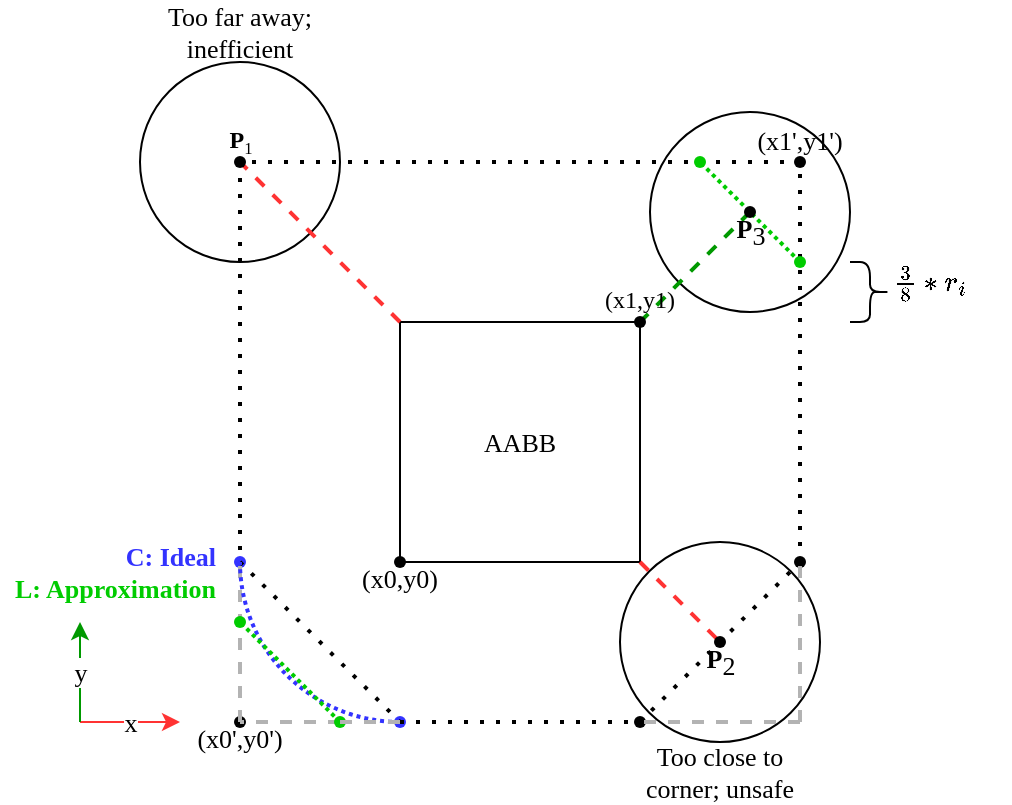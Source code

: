 <mxfile version="19.0.3" type="device"><diagram id="nH9aVXBbP_r5cYdgWxGc" name="Page-1"><mxGraphModel dx="813" dy="502" grid="1" gridSize="10" guides="1" tooltips="1" connect="1" arrows="1" fold="1" page="1" pageScale="1" pageWidth="850" pageHeight="1100" math="1" shadow="0"><root><mxCell id="0"/><mxCell id="1" parent="0"/><mxCell id="vu-1LdB382LjK4L59KBm-3" value="" style="ellipse;whiteSpace=wrap;html=1;aspect=fixed;fillColor=none;" parent="1" vertex="1"><mxGeometry x="485" y="255" width="100" height="100" as="geometry"/></mxCell><mxCell id="jx-uV3TGk9vNXmSkRWwZ-8" value="" style="ellipse;whiteSpace=wrap;html=1;aspect=fixed;fillColor=none;" parent="1" vertex="1"><mxGeometry x="230" y="230" width="100" height="100" as="geometry"/></mxCell><mxCell id="uNA07l31WwRqRe0Ga6hQ-1" value="AABB" style="rounded=0;whiteSpace=wrap;html=1;fontFamily=Comptuer Modern;fontSource=http%3A%2F%2Fmirrors.ctan.org%2Ffonts%2Fcm-unicode%2Ffonts%2Fotf%2Fcmunbxo.otf;fontSize=13;" parent="1" vertex="1"><mxGeometry x="360" y="360" width="120" height="120" as="geometry"/></mxCell><mxCell id="uNA07l31WwRqRe0Ga6hQ-5" value="" style="shape=waypoint;sketch=0;fillStyle=solid;size=6;pointerEvents=1;points=[];fillColor=none;resizable=0;rotatable=0;perimeter=centerPerimeter;snapToPoint=1;fontFamily=Comptuer Modern;fontSource=http%3A%2F%2Fmirrors.ctan.org%2Ffonts%2Fcm-unicode%2Ffonts%2Fotf%2Fcmunbxo.otf;" parent="1" vertex="1"><mxGeometry x="540" y="460" width="40" height="40" as="geometry"/></mxCell><mxCell id="uNA07l31WwRqRe0Ga6hQ-6" value="" style="shape=waypoint;sketch=0;fillStyle=solid;size=6;pointerEvents=1;points=[];fillColor=none;resizable=0;rotatable=0;perimeter=centerPerimeter;snapToPoint=1;fontFamily=Comptuer Modern;fontSource=http%3A%2F%2Fmirrors.ctan.org%2Ffonts%2Fcm-unicode%2Ffonts%2Fotf%2Fcmunbxo.otf;" parent="1" vertex="1"><mxGeometry x="460" y="540" width="40" height="40" as="geometry"/></mxCell><mxCell id="uNA07l31WwRqRe0Ga6hQ-8" value="" style="shape=waypoint;sketch=0;fillStyle=solid;size=6;pointerEvents=1;points=[];fillColor=none;resizable=0;rotatable=0;perimeter=centerPerimeter;snapToPoint=1;fontFamily=Comptuer Modern;fontSource=http%3A%2F%2Fmirrors.ctan.org%2Ffonts%2Fcm-unicode%2Ffonts%2Fotf%2Fcmunbxo.otf;strokeColor=#3333FF;" parent="1" vertex="1"><mxGeometry x="260" y="460" width="40" height="40" as="geometry"/></mxCell><mxCell id="uNA07l31WwRqRe0Ga6hQ-9" value="" style="shape=waypoint;sketch=0;fillStyle=solid;size=6;pointerEvents=1;points=[];fillColor=none;resizable=0;rotatable=0;perimeter=centerPerimeter;snapToPoint=1;fontFamily=Comptuer Modern;fontSource=http%3A%2F%2Fmirrors.ctan.org%2Ffonts%2Fcm-unicode%2Ffonts%2Fotf%2Fcmunbxo.otf;strokeColor=#3333FF;" parent="1" vertex="1"><mxGeometry x="340" y="540" width="40" height="40" as="geometry"/></mxCell><mxCell id="uNA07l31WwRqRe0Ga6hQ-12" value="" style="endArrow=none;dashed=1;html=1;dashPattern=1 3;strokeWidth=2;rounded=0;fontFamily=Comptuer Modern;fontSource=http%3A%2F%2Fmirrors.ctan.org%2Ffonts%2Fcm-unicode%2Ffonts%2Fotf%2Fcmunbxo.otf;entryX=0.5;entryY=0.5;entryDx=0;entryDy=0;entryPerimeter=0;exitX=0.46;exitY=0.437;exitDx=0;exitDy=0;exitPerimeter=0;" parent="1" source="jx-uV3TGk9vNXmSkRWwZ-7" target="jx-uV3TGk9vNXmSkRWwZ-11" edge="1"><mxGeometry width="50" height="50" relative="1" as="geometry"><mxPoint x="480" y="280" as="sourcePoint"/><mxPoint x="360" y="280" as="targetPoint"/></mxGeometry></mxCell><mxCell id="uNA07l31WwRqRe0Ga6hQ-14" value="" style="endArrow=none;dashed=1;html=1;dashPattern=1 3;strokeWidth=2;rounded=0;fontFamily=Comptuer Modern;fontSource=http%3A%2F%2Fmirrors.ctan.org%2Ffonts%2Fcm-unicode%2Ffonts%2Fotf%2Fcmunbxo.otf;entryX=0.46;entryY=0.537;entryDx=0;entryDy=0;entryPerimeter=0;exitX=0.466;exitY=0.543;exitDx=0;exitDy=0;exitPerimeter=0;" parent="1" source="uNA07l31WwRqRe0Ga6hQ-5" target="jx-uV3TGk9vNXmSkRWwZ-7" edge="1"><mxGeometry width="50" height="50" relative="1" as="geometry"><mxPoint x="310" y="390" as="sourcePoint"/><mxPoint x="560" y="360" as="targetPoint"/></mxGeometry></mxCell><mxCell id="uNA07l31WwRqRe0Ga6hQ-15" value="" style="endArrow=none;dashed=1;html=1;dashPattern=1 3;strokeWidth=2;rounded=0;fontFamily=Comptuer Modern;fontSource=http%3A%2F%2Fmirrors.ctan.org%2Ffonts%2Fcm-unicode%2Ffonts%2Fotf%2Fcmunbxo.otf;entryX=0.43;entryY=0.552;entryDx=0;entryDy=0;entryPerimeter=0;exitX=0.502;exitY=0.425;exitDx=0;exitDy=0;exitPerimeter=0;" parent="1" source="uNA07l31WwRqRe0Ga6hQ-6" target="uNA07l31WwRqRe0Ga6hQ-5" edge="1"><mxGeometry width="50" height="50" relative="1" as="geometry"><mxPoint x="320" y="400" as="sourcePoint"/><mxPoint x="400" y="320" as="targetPoint"/></mxGeometry></mxCell><mxCell id="uNA07l31WwRqRe0Ga6hQ-16" value="" style="endArrow=none;dashed=1;html=1;dashPattern=1 3;strokeWidth=2;rounded=0;fontFamily=Comptuer Modern;fontSource=http%3A%2F%2Fmirrors.ctan.org%2Ffonts%2Fcm-unicode%2Ffonts%2Fotf%2Fcmunbxo.otf;entryX=0.493;entryY=0.416;entryDx=0;entryDy=0;entryPerimeter=0;exitX=0.557;exitY=0.443;exitDx=0;exitDy=0;exitPerimeter=0;" parent="1" source="uNA07l31WwRqRe0Ga6hQ-9" target="uNA07l31WwRqRe0Ga6hQ-6" edge="1"><mxGeometry width="50" height="50" relative="1" as="geometry"><mxPoint x="330" y="410" as="sourcePoint"/><mxPoint x="410" y="330" as="targetPoint"/></mxGeometry></mxCell><mxCell id="uNA07l31WwRqRe0Ga6hQ-17" value="" style="endArrow=none;dashed=1;html=1;dashPattern=1 3;strokeWidth=2;rounded=0;fontFamily=Comptuer Modern;fontSource=http%3A%2F%2Fmirrors.ctan.org%2Ffonts%2Fcm-unicode%2Ffonts%2Fotf%2Fcmunbxo.otf;entryX=0.475;entryY=0.443;entryDx=0;entryDy=0;entryPerimeter=0;exitX=0.502;exitY=0.598;exitDx=0;exitDy=0;exitPerimeter=0;" parent="1" source="uNA07l31WwRqRe0Ga6hQ-8" target="uNA07l31WwRqRe0Ga6hQ-9" edge="1"><mxGeometry width="50" height="50" relative="1" as="geometry"><mxPoint x="340" y="420" as="sourcePoint"/><mxPoint x="420" y="340" as="targetPoint"/></mxGeometry></mxCell><mxCell id="uNA07l31WwRqRe0Ga6hQ-18" value="" style="endArrow=none;dashed=1;html=1;dashPattern=1 3;strokeWidth=2;rounded=0;fontFamily=Comptuer Modern;fontSource=http%3A%2F%2Fmirrors.ctan.org%2Ffonts%2Fcm-unicode%2Ffonts%2Fotf%2Fcmunbxo.otf;entryX=0.566;entryY=0.452;entryDx=0;entryDy=0;entryPerimeter=0;exitX=0.509;exitY=0.592;exitDx=0;exitDy=0;exitPerimeter=0;" parent="1" source="jx-uV3TGk9vNXmSkRWwZ-11" target="uNA07l31WwRqRe0Ga6hQ-8" edge="1"><mxGeometry width="50" height="50" relative="1" as="geometry"><mxPoint x="230" y="360" as="sourcePoint"/><mxPoint x="430" y="350" as="targetPoint"/></mxGeometry></mxCell><mxCell id="jx-uV3TGk9vNXmSkRWwZ-1" value="&lt;font data-font-src=&quot;http://mirrors.ctan.org/fonts/cm-unicode/fonts/otf/cmunbxo.otf&quot; face=&quot;Comptuer Modern&quot; style=&quot;font-size: 13px;&quot;&gt;x&lt;/font&gt;" style="endArrow=classic;html=1;rounded=0;strokeColor=#FF3333;fontSize=13;" parent="1" edge="1"><mxGeometry width="50" height="50" relative="1" as="geometry"><mxPoint x="200" y="560" as="sourcePoint"/><mxPoint x="250" y="560" as="targetPoint"/></mxGeometry></mxCell><mxCell id="jx-uV3TGk9vNXmSkRWwZ-2" value="&lt;font data-font-src=&quot;http://mirrors.ctan.org/fonts/cm-unicode/fonts/otf/cmunbxo.otf&quot; face=&quot;Comptuer Modern&quot; style=&quot;font-size: 13px;&quot;&gt;y&lt;/font&gt;" style="endArrow=classic;html=1;rounded=0;strokeColor=#009900;fontSize=13;" parent="1" edge="1"><mxGeometry width="50" height="50" relative="1" as="geometry"><mxPoint x="200" y="560" as="sourcePoint"/><mxPoint x="200" y="510" as="targetPoint"/></mxGeometry></mxCell><mxCell id="jx-uV3TGk9vNXmSkRWwZ-3" value="(x0,y0)" style="shape=waypoint;sketch=0;fillStyle=solid;size=6;pointerEvents=1;points=[];fillColor=none;resizable=0;rotatable=0;perimeter=centerPerimeter;snapToPoint=1;fontFamily=Comptuer Modern;fontSource=http%3A%2F%2Fmirrors.ctan.org%2Ffonts%2Fcm-unicode%2Ffonts%2Fotf%2Fcmunbxo.otf;fontSize=13;strokeWidth=1;spacing=4;verticalAlign=bottom;" parent="1" vertex="1"><mxGeometry x="340" y="460" width="40" height="40" as="geometry"/></mxCell><mxCell id="jx-uV3TGk9vNXmSkRWwZ-5" value="(x0',y0')" style="shape=waypoint;sketch=0;fillStyle=solid;size=6;pointerEvents=1;points=[];fillColor=none;resizable=0;rotatable=0;perimeter=centerPerimeter;snapToPoint=1;fontFamily=Comptuer Modern;fontSource=http%3A%2F%2Fmirrors.ctan.org%2Ffonts%2Fcm-unicode%2Ffonts%2Fotf%2Fcmunbxo.otf;fontSize=13;strokeWidth=1;spacing=4;verticalAlign=bottom;" parent="1" vertex="1"><mxGeometry x="260" y="540" width="40" height="40" as="geometry"/></mxCell><mxCell id="jx-uV3TGk9vNXmSkRWwZ-7" value="(x1',y1')" style="shape=waypoint;sketch=0;fillStyle=solid;size=6;pointerEvents=1;points=[];fillColor=none;resizable=0;rotatable=0;perimeter=centerPerimeter;snapToPoint=1;fontFamily=Comptuer Modern;fontSource=http%3A%2F%2Fmirrors.ctan.org%2Ffonts%2Fcm-unicode%2Ffonts%2Fotf%2Fcmunbxo.otf;fontSize=13;strokeWidth=1;spacing=-3;verticalAlign=top;" parent="1" vertex="1"><mxGeometry x="540" y="260" width="40" height="40" as="geometry"/></mxCell><mxCell id="jx-uV3TGk9vNXmSkRWwZ-12" value="" style="endArrow=none;dashed=1;html=1;rounded=0;entryX=0.518;entryY=0.621;entryDx=0;entryDy=0;entryPerimeter=0;exitX=0;exitY=0;exitDx=0;exitDy=0;strokeColor=#FF3333;strokeWidth=2;" parent="1" source="uNA07l31WwRqRe0Ga6hQ-1" target="jx-uV3TGk9vNXmSkRWwZ-11" edge="1"><mxGeometry width="50" height="50" relative="1" as="geometry"><mxPoint x="390" y="460" as="sourcePoint"/><mxPoint x="440" y="410" as="targetPoint"/></mxGeometry></mxCell><mxCell id="jx-uV3TGk9vNXmSkRWwZ-13" value="" style="ellipse;whiteSpace=wrap;html=1;aspect=fixed;fillColor=none;" parent="1" vertex="1"><mxGeometry x="470" y="470" width="100" height="100" as="geometry"/></mxCell><mxCell id="jx-uV3TGk9vNXmSkRWwZ-14" value="" style="endArrow=none;dashed=1;html=1;rounded=0;strokeColor=#009900;strokeWidth=2;entryX=0.424;entryY=0.532;entryDx=0;entryDy=0;entryPerimeter=0;exitDx=0;exitDy=0;startArrow=none;" parent="1" edge="1"><mxGeometry width="50" height="50" relative="1" as="geometry"><mxPoint x="520" y="520" as="sourcePoint"/><mxPoint x="520" y="520" as="targetPoint"/></mxGeometry></mxCell><mxCell id="jx-uV3TGk9vNXmSkRWwZ-17" value="" style="endArrow=none;dashed=1;html=1;rounded=0;strokeColor=#FF3333;strokeWidth=2;entryDx=0;entryDy=0;entryPerimeter=0;exitX=1;exitY=1;exitDx=0;exitDy=0;" parent="1" source="uNA07l31WwRqRe0Ga6hQ-1" edge="1"><mxGeometry width="50" height="50" relative="1" as="geometry"><mxPoint x="480" y="480" as="sourcePoint"/><mxPoint x="520" y="520" as="targetPoint"/></mxGeometry></mxCell><mxCell id="jx-uV3TGk9vNXmSkRWwZ-18" value="" style="shape=waypoint;sketch=0;fillStyle=solid;size=6;pointerEvents=1;points=[];fillColor=none;resizable=0;rotatable=0;perimeter=centerPerimeter;snapToPoint=1;fontFamily=Comptuer Modern;fontSource=http%3A%2F%2Fmirrors.ctan.org%2Ffonts%2Fcm-unicode%2Ffonts%2Fotf%2Fcmunbxo.otf;fontSize=10;strokeWidth=1;spacing=6;verticalAlign=bottom;fontStyle=1;spacingBottom=-1;" parent="1" vertex="1"><mxGeometry x="500" y="500" width="40" height="40" as="geometry"/></mxCell><mxCell id="jx-uV3TGk9vNXmSkRWwZ-19" value="&lt;font data-font-src=&quot;http://mirrors.ctan.org/fonts/cm-unicode/fonts/otf/cmunbxo.otf&quot; face=&quot;Comptuer Modern&quot; style=&quot;font-size: 13px;&quot;&gt;&lt;b style=&quot;font-size: 13px;&quot;&gt;P&lt;/b&gt;&lt;sub style=&quot;font-size: 13px;&quot;&gt;2&lt;/sub&gt;&lt;/font&gt;" style="text;html=1;align=center;verticalAlign=middle;resizable=0;points=[];autosize=1;strokeColor=none;fillColor=none;fontSize=13;" parent="1" vertex="1"><mxGeometry x="505" y="515" width="30" height="30" as="geometry"/></mxCell><mxCell id="jx-uV3TGk9vNXmSkRWwZ-21" value="" style="endArrow=none;dashed=1;html=1;rounded=0;fontFamily=Comptuer Modern;fontSource=http%3A%2F%2Fmirrors.ctan.org%2Ffonts%2Fcm-unicode%2Ffonts%2Fotf%2Fcmunbxo.otf;fontSize=12;strokeColor=#B3B3B3;strokeWidth=2;exitX=0.475;exitY=0.421;exitDx=0;exitDy=0;exitPerimeter=0;" parent="1" source="jx-uV3TGk9vNXmSkRWwZ-5" edge="1"><mxGeometry width="50" height="50" relative="1" as="geometry"><mxPoint x="460" y="420" as="sourcePoint"/><mxPoint x="280" y="480" as="targetPoint"/></mxGeometry></mxCell><mxCell id="jx-uV3TGk9vNXmSkRWwZ-23" value="" style="endArrow=none;dashed=1;html=1;rounded=0;fontFamily=Comptuer Modern;fontSource=http%3A%2F%2Fmirrors.ctan.org%2Ffonts%2Fcm-unicode%2Ffonts%2Fotf%2Fcmunbxo.otf;fontSize=12;strokeColor=#B3B3B3;strokeWidth=2;startArrow=none;" parent="1" source="h2Hti-OcPY4ADbe_0IQI-10" target="jx-uV3TGk9vNXmSkRWwZ-5" edge="1"><mxGeometry width="50" height="50" relative="1" as="geometry"><mxPoint x="360" y="560" as="sourcePoint"/><mxPoint x="290" y="490" as="targetPoint"/></mxGeometry></mxCell><mxCell id="jx-uV3TGk9vNXmSkRWwZ-25" value="" style="endArrow=none;dashed=1;html=1;rounded=0;fontFamily=Comptuer Modern;fontSource=http%3A%2F%2Fmirrors.ctan.org%2Ffonts%2Fcm-unicode%2Ffonts%2Fotf%2Fcmunbxo.otf;fontSize=12;strokeColor=#B3B3B3;strokeWidth=2;" parent="1" target="uNA07l31WwRqRe0Ga6hQ-6" edge="1"><mxGeometry width="50" height="50" relative="1" as="geometry"><mxPoint x="560" y="560" as="sourcePoint"/><mxPoint x="300" y="500" as="targetPoint"/></mxGeometry></mxCell><mxCell id="jx-uV3TGk9vNXmSkRWwZ-26" value="" style="endArrow=none;dashed=1;html=1;rounded=0;fontFamily=Comptuer Modern;fontSource=http%3A%2F%2Fmirrors.ctan.org%2Ffonts%2Fcm-unicode%2Ffonts%2Fotf%2Fcmunbxo.otf;fontSize=12;strokeColor=#B3B3B3;strokeWidth=2;entryX=0.604;entryY=0.564;entryDx=0;entryDy=0;entryPerimeter=0;" parent="1" target="uNA07l31WwRqRe0Ga6hQ-5" edge="1"><mxGeometry width="50" height="50" relative="1" as="geometry"><mxPoint x="560" y="560" as="sourcePoint"/><mxPoint x="310" y="510" as="targetPoint"/></mxGeometry></mxCell><mxCell id="h2Hti-OcPY4ADbe_0IQI-6" value="" style="endArrow=none;dashed=1;html=1;rounded=0;strokeColor=#009900;strokeWidth=2;entryDx=0;entryDy=0;entryPerimeter=0;exitX=0.482;exitY=0.395;exitDx=0;exitDy=0;exitPerimeter=0;entryX=0.54;entryY=0.556;" parent="1" source="vu-1LdB382LjK4L59KBm-4" target="jx-uV3TGk9vNXmSkRWwZ-4" edge="1"><mxGeometry width="50" height="50" relative="1" as="geometry"><mxPoint x="630" y="400" as="sourcePoint"/><mxPoint x="670" y="440" as="targetPoint"/></mxGeometry></mxCell><mxCell id="jx-uV3TGk9vNXmSkRWwZ-4" value="(x1,y1)" style="shape=waypoint;sketch=0;fillStyle=solid;size=6;pointerEvents=1;points=[];fillColor=none;resizable=0;rotatable=0;perimeter=centerPerimeter;snapToPoint=1;fontFamily=Comptuer Modern;fontSource=http%3A%2F%2Fmirrors.ctan.org%2Ffonts%2Fcm-unicode%2Ffonts%2Fotf%2Fcmunbxo.otf;fontSize=12;strokeWidth=1;spacing=-3;verticalAlign=top;" parent="1" vertex="1"><mxGeometry x="460" y="340" width="40" height="40" as="geometry"/></mxCell><mxCell id="jx-uV3TGk9vNXmSkRWwZ-31" value="" style="group;fontSize=13;" parent="1" vertex="1" connectable="0"><mxGeometry x="260" y="260" width="40" height="40" as="geometry"/></mxCell><mxCell id="jx-uV3TGk9vNXmSkRWwZ-11" value="" style="shape=waypoint;sketch=0;fillStyle=solid;size=6;pointerEvents=1;points=[];fillColor=none;resizable=0;rotatable=0;perimeter=centerPerimeter;snapToPoint=1;fontFamily=Comptuer Modern;fontSource=http%3A%2F%2Fmirrors.ctan.org%2Ffonts%2Fcm-unicode%2Ffonts%2Fotf%2Fcmunbxo.otf;fontSize=10;strokeWidth=1;spacing=-1;verticalAlign=top;fontStyle=1" parent="jx-uV3TGk9vNXmSkRWwZ-31" vertex="1"><mxGeometry width="40" height="40" as="geometry"/></mxCell><mxCell id="jx-uV3TGk9vNXmSkRWwZ-20" value="&lt;font data-font-src=&quot;http://mirrors.ctan.org/fonts/cm-unicode/fonts/otf/cmunbxo.otf&quot; face=&quot;Comptuer Modern&quot;&gt;&lt;b&gt;P&lt;/b&gt;&lt;span style=&quot;font-size: 10px;&quot;&gt;&lt;sub style=&quot;&quot;&gt;1&lt;/sub&gt;&lt;/span&gt;&lt;/font&gt;" style="text;html=1;align=center;verticalAlign=middle;resizable=0;points=[];autosize=1;strokeColor=none;fillColor=none;" parent="jx-uV3TGk9vNXmSkRWwZ-31" vertex="1"><mxGeometry x="5" width="30" height="20" as="geometry"/></mxCell><mxCell id="jx-uV3TGk9vNXmSkRWwZ-32" value="" style="verticalLabelPosition=bottom;verticalAlign=top;html=1;shape=mxgraph.basic.arc;startAngle=0.5;endAngle=0.75;fontFamily=Comptuer Modern;fontSource=http%3A%2F%2Fmirrors.ctan.org%2Ffonts%2Fcm-unicode%2Ffonts%2Fotf%2Fcmunbxo.otf;fontSize=12;fillColor=none;strokeColor=#3333FF;strokeWidth=2;dashed=1;dashPattern=1 1;sketch=0;" parent="1" vertex="1"><mxGeometry x="280" y="400" width="160" height="160" as="geometry"/></mxCell><mxCell id="h2Hti-OcPY4ADbe_0IQI-4" value="" style="endArrow=none;dashed=1;html=1;rounded=0;strokeColor=#00CC00;strokeWidth=2;dashPattern=1 1;startArrow=none;" parent="1" source="h2Hti-OcPY4ADbe_0IQI-7" edge="1"><mxGeometry width="50" height="50" relative="1" as="geometry"><mxPoint x="330" y="560" as="sourcePoint"/><mxPoint x="280" y="510" as="targetPoint"/></mxGeometry></mxCell><mxCell id="jx-uV3TGk9vNXmSkRWwZ-33" value="&lt;b style=&quot;font-size: 13px;&quot;&gt;&lt;font color=&quot;#3333ff&quot; style=&quot;font-size: 13px;&quot;&gt;C: Ideal&lt;/font&gt;&lt;br style=&quot;font-size: 13px;&quot;&gt;&lt;font color=&quot;#00cc00&quot; style=&quot;font-size: 13px;&quot;&gt;L: Approximation&lt;/font&gt;&lt;br style=&quot;font-size: 13px;&quot;&gt;&lt;/b&gt;" style="text;html=1;strokeColor=none;fillColor=none;align=right;verticalAlign=middle;whiteSpace=wrap;rounded=0;dashed=1;dashPattern=1 1;sketch=0;fontFamily=Comptuer Modern;fontSource=http%3A%2F%2Fmirrors.ctan.org%2Ffonts%2Fcm-unicode%2Ffonts%2Fotf%2Fcmunbxo.otf;fontSize=13;labelBorderColor=none;labelBackgroundColor=default;" parent="1" vertex="1"><mxGeometry x="160" y="470" width="110" height="30" as="geometry"/></mxCell><mxCell id="vu-1LdB382LjK4L59KBm-2" value="" style="endArrow=none;dashed=1;html=1;rounded=0;strokeColor=#00CC00;strokeWidth=2;dashPattern=1 1;" parent="1" edge="1"><mxGeometry width="50" height="50" relative="1" as="geometry"><mxPoint x="560" y="330" as="sourcePoint"/><mxPoint x="510" y="280" as="targetPoint"/></mxGeometry></mxCell><mxCell id="vu-1LdB382LjK4L59KBm-4" value="" style="shape=waypoint;sketch=0;fillStyle=solid;size=6;pointerEvents=1;points=[];fillColor=none;resizable=0;rotatable=0;perimeter=centerPerimeter;snapToPoint=1;fontFamily=Comptuer Modern;fontSource=http%3A%2F%2Fmirrors.ctan.org%2Ffonts%2Fcm-unicode%2Ffonts%2Fotf%2Fcmunbxo.otf;fontSize=10;strokeWidth=1;spacing=6;verticalAlign=bottom;fontStyle=1;spacingBottom=-1;" parent="1" vertex="1"><mxGeometry x="515" y="285" width="40" height="40" as="geometry"/></mxCell><mxCell id="vu-1LdB382LjK4L59KBm-5" value="&lt;font data-font-src=&quot;http://mirrors.ctan.org/fonts/cm-unicode/fonts/otf/cmunbxo.otf&quot; face=&quot;Comptuer Modern&quot; style=&quot;font-size: 13px;&quot;&gt;&lt;b style=&quot;font-size: 13px;&quot;&gt;P&lt;/b&gt;&lt;sub style=&quot;font-size: 13px;&quot;&gt;3&lt;/sub&gt;&lt;/font&gt;" style="text;html=1;align=center;verticalAlign=middle;resizable=0;points=[];autosize=1;strokeColor=none;fillColor=none;fontSize=13;" parent="1" vertex="1"><mxGeometry x="520" y="300" width="30" height="30" as="geometry"/></mxCell><mxCell id="h2Hti-OcPY4ADbe_0IQI-1" value="Too far away; inefficient" style="text;html=1;strokeColor=none;fillColor=none;align=center;verticalAlign=middle;whiteSpace=wrap;rounded=0;fontFamily=Comptuer Modern;fontSource=http%3A%2F%2Fmirrors.ctan.org%2Ffonts%2Fcm-unicode%2Ffonts%2Fotf%2Fcmunbxo.otf;fontSize=13;" parent="1" vertex="1"><mxGeometry x="240" y="200" width="80" height="30" as="geometry"/></mxCell><mxCell id="h2Hti-OcPY4ADbe_0IQI-2" value="Too close to corner; unsafe" style="text;html=1;strokeColor=none;fillColor=none;align=center;verticalAlign=middle;whiteSpace=wrap;rounded=0;fontFamily=Comptuer Modern;fontSource=http%3A%2F%2Fmirrors.ctan.org%2Ffonts%2Fcm-unicode%2Ffonts%2Fotf%2Fcmunbxo.otf;fontSize=13;" parent="1" vertex="1"><mxGeometry x="480" y="570" width="80" height="30" as="geometry"/></mxCell><mxCell id="h2Hti-OcPY4ADbe_0IQI-3" value="" style="shape=curlyBracket;whiteSpace=wrap;html=1;rounded=1;flipH=1;fontFamily=Comptuer Modern;fontSource=http%3A%2F%2Fmirrors.ctan.org%2Ffonts%2Fcm-unicode%2Ffonts%2Fotf%2Fcmunbxo.otf;" parent="1" vertex="1"><mxGeometry x="585" y="330" width="20" height="30" as="geometry"/></mxCell><mxCell id="h2Hti-OcPY4ADbe_0IQI-5" value="\(\frac{3}{8}*{r_i}\)" style="text;html=1;strokeColor=none;fillColor=none;align=left;verticalAlign=middle;whiteSpace=wrap;rounded=0;fontFamily=Comptuer Modern;fontSource=http%3A%2F%2Fmirrors.ctan.org%2Ffonts%2Fcm-unicode%2Ffonts%2Fotf%2Fcmunbxo.otf;fontColor=#000000;fontSize=14;" parent="1" vertex="1"><mxGeometry x="605" y="325" width="60" height="30" as="geometry"/></mxCell><mxCell id="h2Hti-OcPY4ADbe_0IQI-7" value="" style="shape=waypoint;sketch=0;fillStyle=solid;size=6;pointerEvents=1;points=[];fillColor=none;resizable=0;rotatable=0;perimeter=centerPerimeter;snapToPoint=1;fontFamily=Comptuer Modern;fontSource=http%3A%2F%2Fmirrors.ctan.org%2Ffonts%2Fcm-unicode%2Ffonts%2Fotf%2Fcmunbxo.otf;fontColor=#000000;strokeColor=#00CC00;" parent="1" vertex="1"><mxGeometry x="260" y="490" width="40" height="40" as="geometry"/></mxCell><mxCell id="h2Hti-OcPY4ADbe_0IQI-8" value="" style="endArrow=none;dashed=1;html=1;rounded=0;strokeColor=#00CC00;strokeWidth=2;dashPattern=1 1;" parent="1" target="h2Hti-OcPY4ADbe_0IQI-7" edge="1"><mxGeometry width="50" height="50" relative="1" as="geometry"><mxPoint x="330" y="560" as="sourcePoint"/><mxPoint x="280" y="510" as="targetPoint"/></mxGeometry></mxCell><mxCell id="h2Hti-OcPY4ADbe_0IQI-10" value="" style="shape=waypoint;sketch=0;fillStyle=solid;size=6;pointerEvents=1;points=[];fillColor=none;resizable=0;rotatable=0;perimeter=centerPerimeter;snapToPoint=1;fontFamily=Comptuer Modern;fontSource=http%3A%2F%2Fmirrors.ctan.org%2Ffonts%2Fcm-unicode%2Ffonts%2Fotf%2Fcmunbxo.otf;fontColor=#000000;strokeColor=#00CC00;" parent="1" vertex="1"><mxGeometry x="310" y="540" width="40" height="40" as="geometry"/></mxCell><mxCell id="h2Hti-OcPY4ADbe_0IQI-11" value="" style="endArrow=none;dashed=1;html=1;rounded=0;fontFamily=Comptuer Modern;fontSource=http%3A%2F%2Fmirrors.ctan.org%2Ffonts%2Fcm-unicode%2Ffonts%2Fotf%2Fcmunbxo.otf;fontSize=12;strokeColor=#B3B3B3;strokeWidth=2;" parent="1" target="h2Hti-OcPY4ADbe_0IQI-10" edge="1"><mxGeometry width="50" height="50" relative="1" as="geometry"><mxPoint x="360" y="560" as="sourcePoint"/><mxPoint x="280" y="560" as="targetPoint"/></mxGeometry></mxCell><mxCell id="h2Hti-OcPY4ADbe_0IQI-13" value="" style="shape=waypoint;sketch=0;fillStyle=solid;size=6;pointerEvents=1;points=[];fillColor=none;resizable=0;rotatable=0;perimeter=centerPerimeter;snapToPoint=1;fontFamily=Comptuer Modern;fontSource=http%3A%2F%2Fmirrors.ctan.org%2Ffonts%2Fcm-unicode%2Ffonts%2Fotf%2Fcmunbxo.otf;fontColor=#000000;strokeColor=#00CC00;strokeWidth=1;" parent="1" vertex="1"><mxGeometry x="490" y="260" width="40" height="40" as="geometry"/></mxCell><mxCell id="h2Hti-OcPY4ADbe_0IQI-16" value="" style="shape=waypoint;sketch=0;fillStyle=solid;size=6;pointerEvents=1;points=[];fillColor=none;resizable=0;rotatable=0;perimeter=centerPerimeter;snapToPoint=1;fontFamily=Comptuer Modern;fontSource=http%3A%2F%2Fmirrors.ctan.org%2Ffonts%2Fcm-unicode%2Ffonts%2Fotf%2Fcmunbxo.otf;fontColor=#000000;strokeColor=#00CC00;strokeWidth=1;" parent="1" vertex="1"><mxGeometry x="540" y="310" width="40" height="40" as="geometry"/></mxCell></root></mxGraphModel></diagram></mxfile>